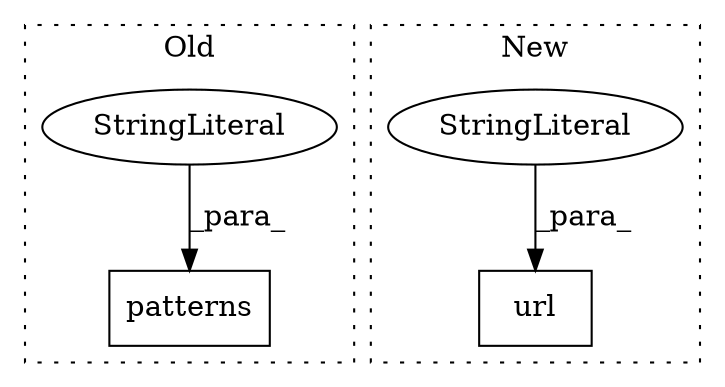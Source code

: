 digraph G {
subgraph cluster0 {
1 [label="patterns" a="32" s="300,647" l="9,2" shape="box"];
4 [label="StringLiteral" a="45" s="309" l="2" shape="ellipse"];
label = "Old";
style="dotted";
}
subgraph cluster1 {
2 [label="url" a="32" s="391,452" l="4,1" shape="box"];
3 [label="StringLiteral" a="45" s="395" l="13" shape="ellipse"];
label = "New";
style="dotted";
}
3 -> 2 [label="_para_"];
4 -> 1 [label="_para_"];
}